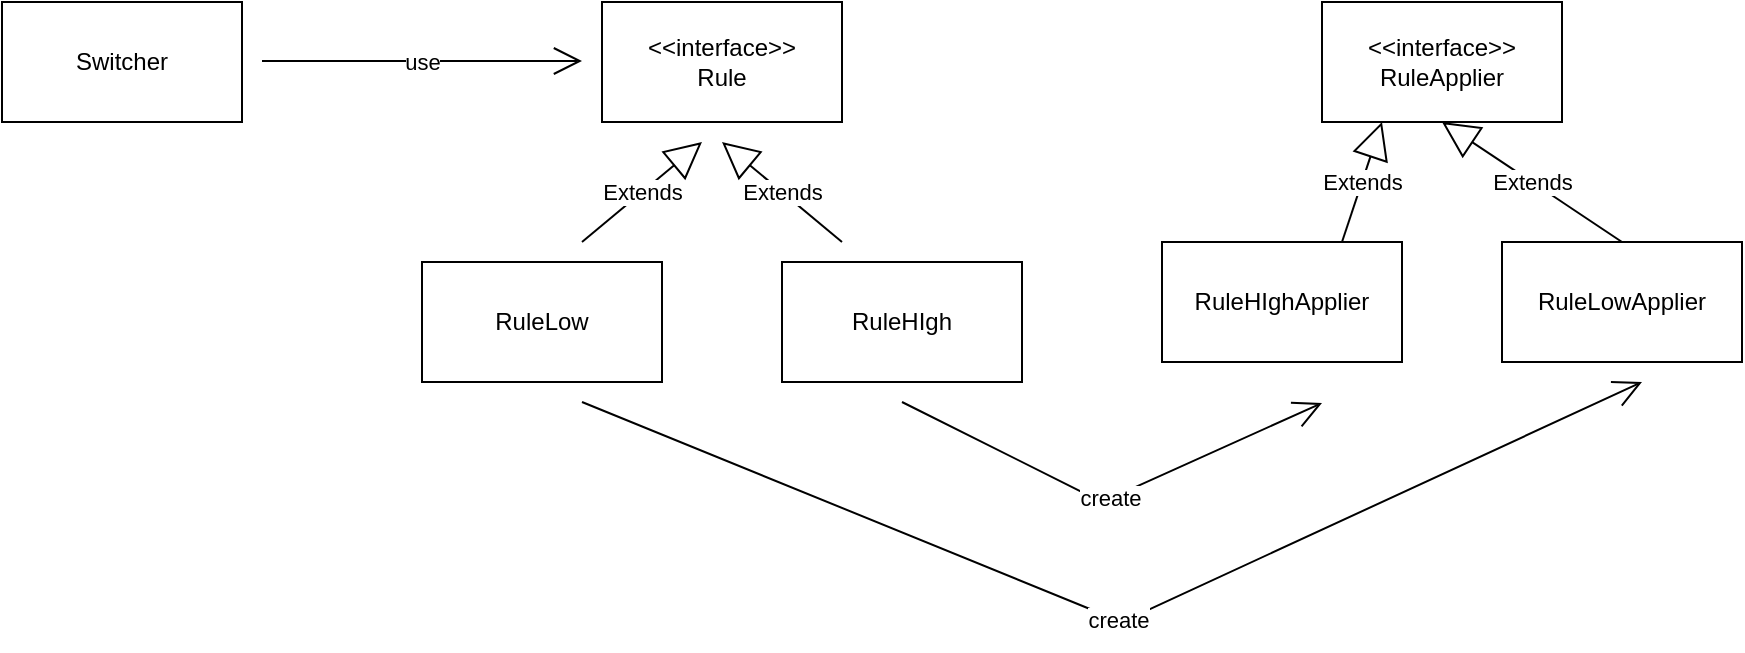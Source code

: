 <mxfile version="12.7.6"><diagram id="25LCE2bkvXOZUuGvfofa" name="Page-1"><mxGraphModel dx="2037" dy="688" grid="1" gridSize="10" guides="1" tooltips="1" connect="1" arrows="1" fold="1" page="1" pageScale="1" pageWidth="850" pageHeight="1100" math="0" shadow="0"><root><mxCell id="0"/><mxCell id="1" parent="0"/><mxCell id="ld16iRSsT9qcSAsShCPB-1" value="&amp;lt;&amp;lt;interface&amp;gt;&amp;gt;&lt;br&gt;Rule" style="rounded=0;whiteSpace=wrap;html=1;" vertex="1" parent="1"><mxGeometry x="180" y="70" width="120" height="60" as="geometry"/></mxCell><mxCell id="ld16iRSsT9qcSAsShCPB-2" value="RuleLow" style="rounded=0;whiteSpace=wrap;html=1;" vertex="1" parent="1"><mxGeometry x="90" y="200" width="120" height="60" as="geometry"/></mxCell><mxCell id="ld16iRSsT9qcSAsShCPB-3" value="RuleHIgh" style="rounded=0;whiteSpace=wrap;html=1;" vertex="1" parent="1"><mxGeometry x="270" y="200" width="120" height="60" as="geometry"/></mxCell><mxCell id="ld16iRSsT9qcSAsShCPB-7" value="Extends" style="endArrow=block;endSize=16;endFill=0;html=1;" edge="1" parent="1"><mxGeometry width="160" relative="1" as="geometry"><mxPoint x="170" y="190" as="sourcePoint"/><mxPoint x="230" y="140" as="targetPoint"/></mxGeometry></mxCell><mxCell id="ld16iRSsT9qcSAsShCPB-8" value="Extends" style="endArrow=block;endSize=16;endFill=0;html=1;" edge="1" parent="1"><mxGeometry width="160" relative="1" as="geometry"><mxPoint x="300" y="190" as="sourcePoint"/><mxPoint x="240" y="140" as="targetPoint"/></mxGeometry></mxCell><mxCell id="ld16iRSsT9qcSAsShCPB-9" value="Extends" style="endArrow=block;endSize=16;endFill=0;html=1;entryX=0.25;entryY=1;entryDx=0;entryDy=0;" edge="1" parent="1" target="ld16iRSsT9qcSAsShCPB-10"><mxGeometry width="160" relative="1" as="geometry"><mxPoint x="550" y="190" as="sourcePoint"/><mxPoint x="490" y="140" as="targetPoint"/></mxGeometry></mxCell><mxCell id="ld16iRSsT9qcSAsShCPB-10" value="&amp;lt;&amp;lt;interface&amp;gt;&amp;gt;&lt;br&gt;RuleApplier" style="rounded=0;whiteSpace=wrap;html=1;" vertex="1" parent="1"><mxGeometry x="540" y="70" width="120" height="60" as="geometry"/></mxCell><mxCell id="ld16iRSsT9qcSAsShCPB-11" value="RuleHIghApplier" style="rounded=0;whiteSpace=wrap;html=1;" vertex="1" parent="1"><mxGeometry x="460" y="190" width="120" height="60" as="geometry"/></mxCell><mxCell id="ld16iRSsT9qcSAsShCPB-12" value="RuleLowApplier" style="rounded=0;whiteSpace=wrap;html=1;" vertex="1" parent="1"><mxGeometry x="630" y="190" width="120" height="60" as="geometry"/></mxCell><mxCell id="ld16iRSsT9qcSAsShCPB-13" value="Extends" style="endArrow=block;endSize=16;endFill=0;html=1;exitX=0.5;exitY=0;exitDx=0;exitDy=0;entryX=0.5;entryY=1;entryDx=0;entryDy=0;" edge="1" parent="1" source="ld16iRSsT9qcSAsShCPB-12" target="ld16iRSsT9qcSAsShCPB-10"><mxGeometry width="160" relative="1" as="geometry"><mxPoint x="690" y="190" as="sourcePoint"/><mxPoint x="580" y="140" as="targetPoint"/></mxGeometry></mxCell><mxCell id="ld16iRSsT9qcSAsShCPB-14" value="create" style="endArrow=open;endFill=1;endSize=12;html=1;" edge="1" parent="1"><mxGeometry width="160" relative="1" as="geometry"><mxPoint x="330" y="270" as="sourcePoint"/><mxPoint x="540" y="270.5" as="targetPoint"/><Array as="points"><mxPoint x="430" y="320"/></Array></mxGeometry></mxCell><mxCell id="ld16iRSsT9qcSAsShCPB-15" value="create" style="endArrow=open;endFill=1;endSize=12;html=1;" edge="1" parent="1"><mxGeometry width="160" relative="1" as="geometry"><mxPoint x="170" y="270" as="sourcePoint"/><mxPoint x="700" y="260" as="targetPoint"/><Array as="points"><mxPoint x="440" y="380"/></Array></mxGeometry></mxCell><mxCell id="ld16iRSsT9qcSAsShCPB-16" value="Switcher" style="rounded=0;whiteSpace=wrap;html=1;" vertex="1" parent="1"><mxGeometry x="-120" y="70" width="120" height="60" as="geometry"/></mxCell><mxCell id="ld16iRSsT9qcSAsShCPB-17" value="use" style="endArrow=open;endFill=1;endSize=12;html=1;" edge="1" parent="1"><mxGeometry width="160" relative="1" as="geometry"><mxPoint x="10" y="99.5" as="sourcePoint"/><mxPoint x="170" y="99.5" as="targetPoint"/></mxGeometry></mxCell></root></mxGraphModel></diagram></mxfile>